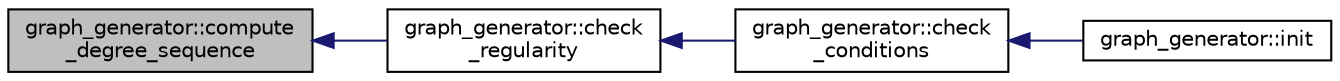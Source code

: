 digraph "graph_generator::compute_degree_sequence"
{
  edge [fontname="Helvetica",fontsize="10",labelfontname="Helvetica",labelfontsize="10"];
  node [fontname="Helvetica",fontsize="10",shape=record];
  rankdir="LR";
  Node37 [label="graph_generator::compute\l_degree_sequence",height=0.2,width=0.4,color="black", fillcolor="grey75", style="filled", fontcolor="black"];
  Node37 -> Node38 [dir="back",color="midnightblue",fontsize="10",style="solid",fontname="Helvetica"];
  Node38 [label="graph_generator::check\l_regularity",height=0.2,width=0.4,color="black", fillcolor="white", style="filled",URL="$d9/d91/classgraph__generator.html#a8606511db2ddfc8c067160cf4e89afab"];
  Node38 -> Node39 [dir="back",color="midnightblue",fontsize="10",style="solid",fontname="Helvetica"];
  Node39 [label="graph_generator::check\l_conditions",height=0.2,width=0.4,color="black", fillcolor="white", style="filled",URL="$d9/d91/classgraph__generator.html#a0e74d900ad772c4f39500aa4eccbaee0"];
  Node39 -> Node40 [dir="back",color="midnightblue",fontsize="10",style="solid",fontname="Helvetica"];
  Node40 [label="graph_generator::init",height=0.2,width=0.4,color="black", fillcolor="white", style="filled",URL="$d9/d91/classgraph__generator.html#acd2ec07214d869173eb1c9ffb3ec0312"];
}
